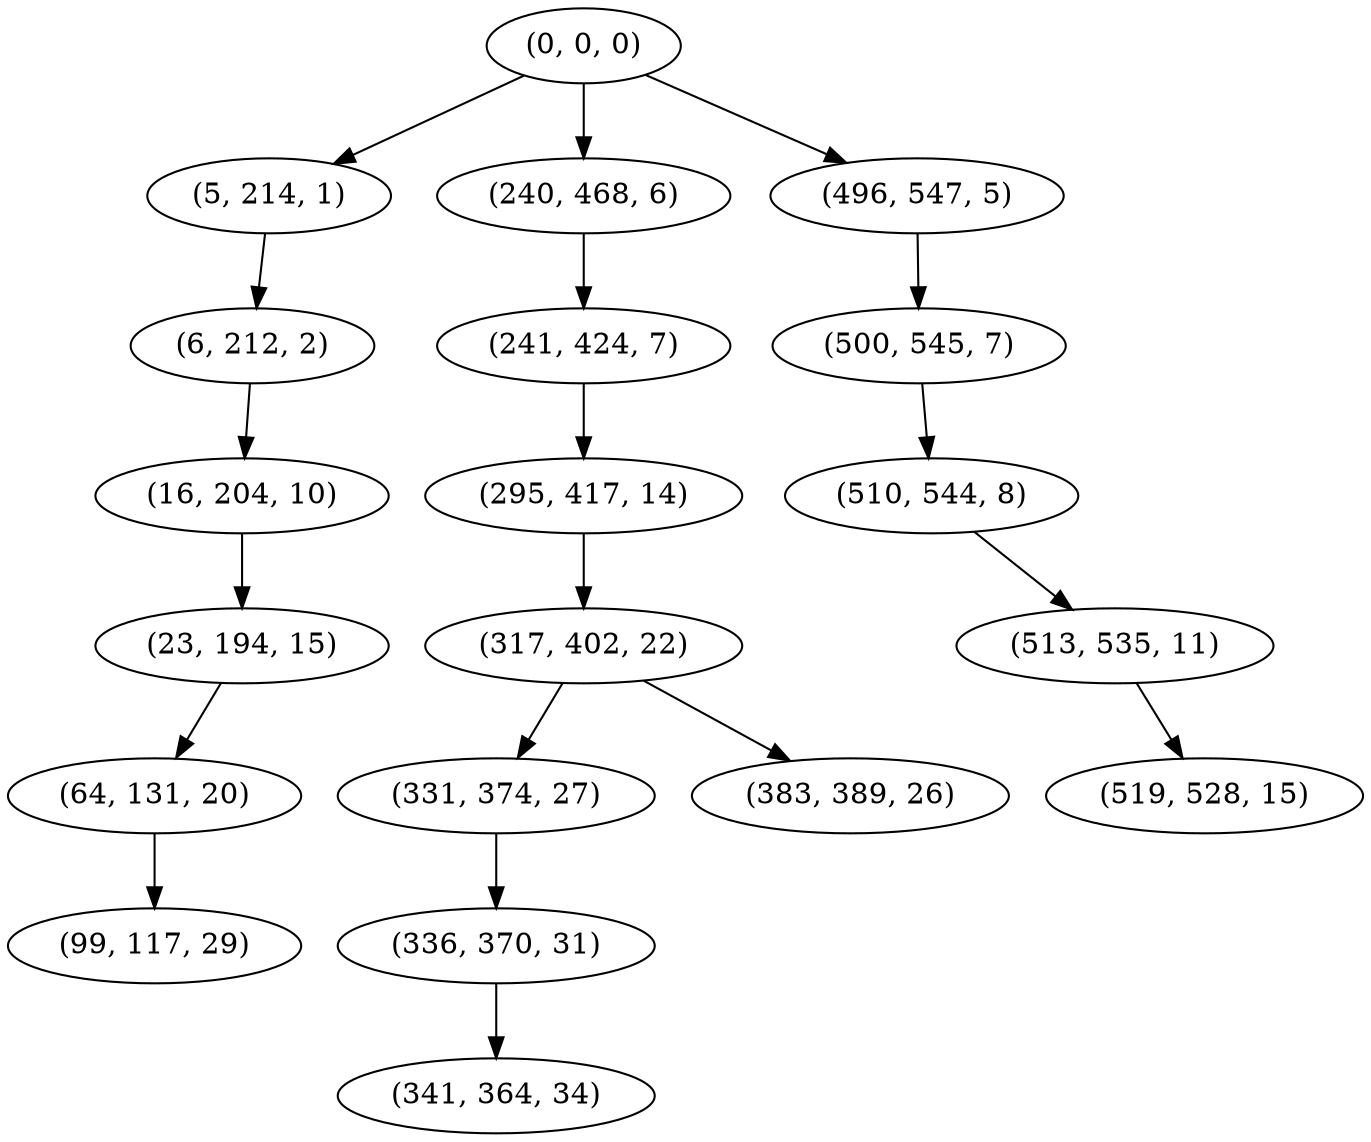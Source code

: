 digraph tree {
    "(0, 0, 0)";
    "(5, 214, 1)";
    "(6, 212, 2)";
    "(16, 204, 10)";
    "(23, 194, 15)";
    "(64, 131, 20)";
    "(99, 117, 29)";
    "(240, 468, 6)";
    "(241, 424, 7)";
    "(295, 417, 14)";
    "(317, 402, 22)";
    "(331, 374, 27)";
    "(336, 370, 31)";
    "(341, 364, 34)";
    "(383, 389, 26)";
    "(496, 547, 5)";
    "(500, 545, 7)";
    "(510, 544, 8)";
    "(513, 535, 11)";
    "(519, 528, 15)";
    "(0, 0, 0)" -> "(5, 214, 1)";
    "(0, 0, 0)" -> "(240, 468, 6)";
    "(0, 0, 0)" -> "(496, 547, 5)";
    "(5, 214, 1)" -> "(6, 212, 2)";
    "(6, 212, 2)" -> "(16, 204, 10)";
    "(16, 204, 10)" -> "(23, 194, 15)";
    "(23, 194, 15)" -> "(64, 131, 20)";
    "(64, 131, 20)" -> "(99, 117, 29)";
    "(240, 468, 6)" -> "(241, 424, 7)";
    "(241, 424, 7)" -> "(295, 417, 14)";
    "(295, 417, 14)" -> "(317, 402, 22)";
    "(317, 402, 22)" -> "(331, 374, 27)";
    "(317, 402, 22)" -> "(383, 389, 26)";
    "(331, 374, 27)" -> "(336, 370, 31)";
    "(336, 370, 31)" -> "(341, 364, 34)";
    "(496, 547, 5)" -> "(500, 545, 7)";
    "(500, 545, 7)" -> "(510, 544, 8)";
    "(510, 544, 8)" -> "(513, 535, 11)";
    "(513, 535, 11)" -> "(519, 528, 15)";
}
